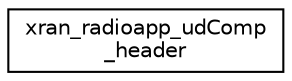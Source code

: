 digraph "Graphical Class Hierarchy"
{
 // LATEX_PDF_SIZE
  edge [fontname="Helvetica",fontsize="10",labelfontname="Helvetica",labelfontsize="10"];
  node [fontname="Helvetica",fontsize="10",shape=record];
  rankdir="LR";
  Node0 [label="xran_radioapp_udComp\l_header",height=0.2,width=0.4,color="black", fillcolor="white", style="filled",URL="$structxran__radioapp__ud_comp__header.html",tooltip=" "];
}
